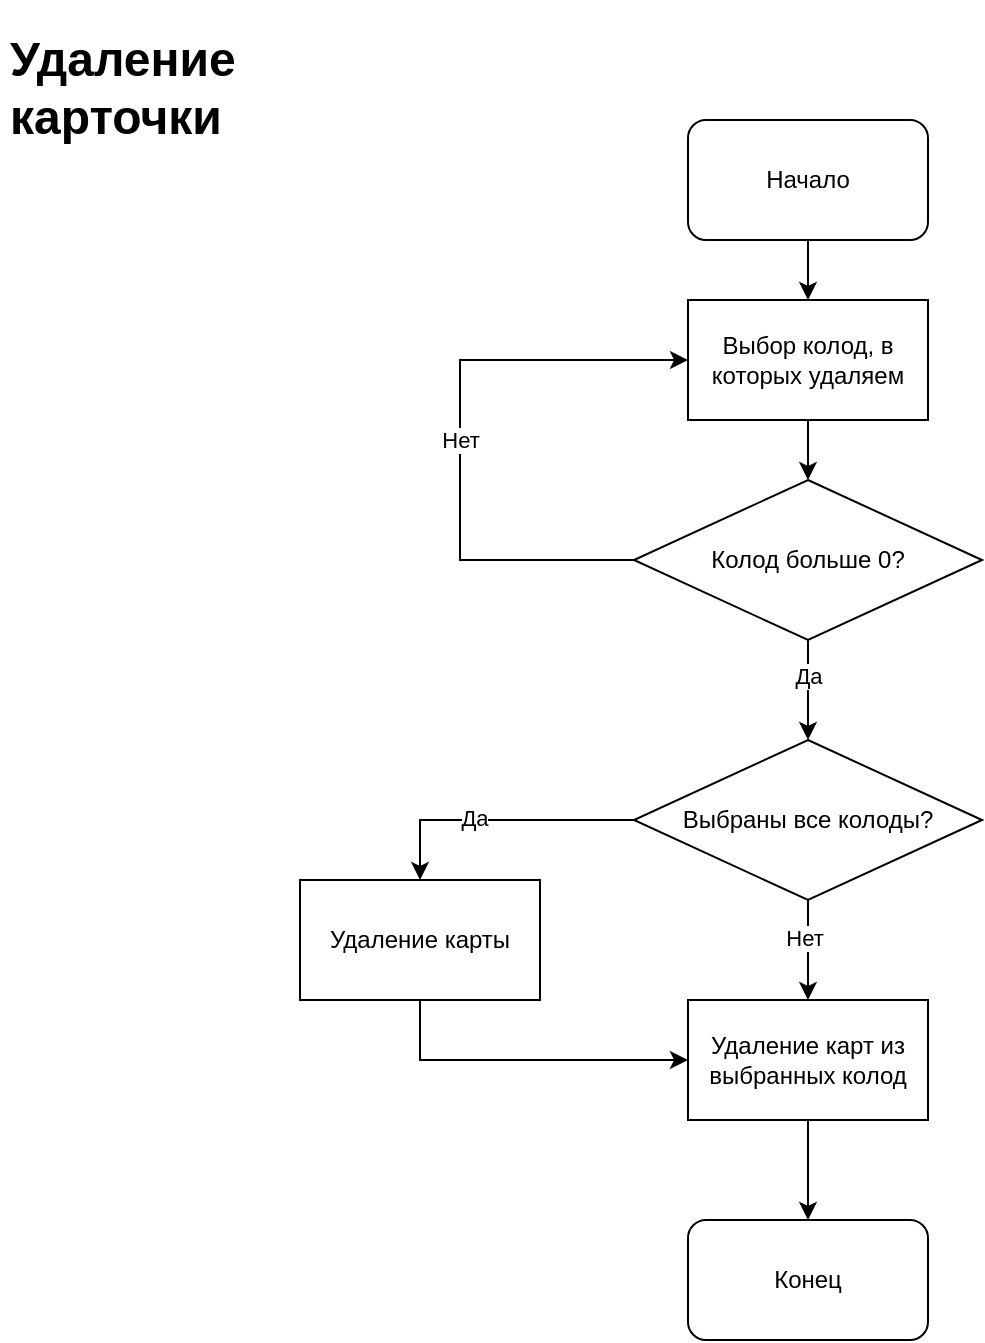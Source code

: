 <mxfile version="13.1.12" type="device"><diagram id="hJ3f60UN2_-WH3bsjKM4" name="Page-1"><mxGraphModel dx="1038" dy="541" grid="1" gridSize="10" guides="1" tooltips="1" connect="1" arrows="1" fold="1" page="1" pageScale="1" pageWidth="827" pageHeight="1169" math="0" shadow="0"><root><mxCell id="0"/><mxCell id="1" parent="0"/><mxCell id="nxx7isMTEQMiNu10f54y-2" value="&lt;h1&gt;Удаление карточки&lt;br&gt;&lt;/h1&gt;" style="text;html=1;strokeColor=none;fillColor=none;spacing=5;spacingTop=-20;whiteSpace=wrap;overflow=hidden;rounded=0;" parent="1" vertex="1"><mxGeometry x="10" y="10" width="190" height="120" as="geometry"/></mxCell><mxCell id="nxx7isMTEQMiNu10f54y-8" style="edgeStyle=orthogonalEdgeStyle;rounded=0;orthogonalLoop=1;jettySize=auto;html=1;exitX=0.5;exitY=1;exitDx=0;exitDy=0;entryX=0.5;entryY=0;entryDx=0;entryDy=0;" parent="1" source="nxx7isMTEQMiNu10f54y-3" edge="1"><mxGeometry relative="1" as="geometry"><mxPoint x="414" y="150" as="targetPoint"/></mxGeometry></mxCell><mxCell id="nxx7isMTEQMiNu10f54y-3" value="Начало" style="rounded=1;whiteSpace=wrap;html=1;" parent="1" vertex="1"><mxGeometry x="354" y="60" width="120" height="60" as="geometry"/></mxCell><mxCell id="nxx7isMTEQMiNu10f54y-23" style="edgeStyle=orthogonalEdgeStyle;rounded=0;orthogonalLoop=1;jettySize=auto;html=1;exitX=0.5;exitY=1;exitDx=0;exitDy=0;entryX=0.5;entryY=0;entryDx=0;entryDy=0;" parent="1" source="nxx7isMTEQMiNu10f54y-21" edge="1"><mxGeometry relative="1" as="geometry"><mxPoint x="414" y="240" as="targetPoint"/></mxGeometry></mxCell><mxCell id="nxx7isMTEQMiNu10f54y-21" value="Выбор колод, в которых удаляем" style="rounded=0;whiteSpace=wrap;html=1;" parent="1" vertex="1"><mxGeometry x="354" y="150" width="120" height="60" as="geometry"/></mxCell><mxCell id="nxx7isMTEQMiNu10f54y-24" value="Конец" style="rounded=1;whiteSpace=wrap;html=1;" parent="1" vertex="1"><mxGeometry x="354" y="610" width="120" height="60" as="geometry"/></mxCell><mxCell id="HzBrdLn95Qio2ahy_iJx-2" style="edgeStyle=orthogonalEdgeStyle;rounded=0;orthogonalLoop=1;jettySize=auto;html=1;exitX=0;exitY=0.5;exitDx=0;exitDy=0;entryX=0;entryY=0.5;entryDx=0;entryDy=0;" parent="1" source="HzBrdLn95Qio2ahy_iJx-1" target="nxx7isMTEQMiNu10f54y-21" edge="1"><mxGeometry relative="1" as="geometry"><Array as="points"><mxPoint x="240" y="280"/><mxPoint x="240" y="180"/></Array></mxGeometry></mxCell><mxCell id="HzBrdLn95Qio2ahy_iJx-3" value="Нет" style="edgeLabel;html=1;align=center;verticalAlign=middle;resizable=0;points=[];" parent="HzBrdLn95Qio2ahy_iJx-2" vertex="1" connectable="0"><mxGeometry x="-0.023" relative="1" as="geometry"><mxPoint as="offset"/></mxGeometry></mxCell><mxCell id="aKdUjDPRgGFuQYH7oTpR-3" style="edgeStyle=orthogonalEdgeStyle;rounded=0;orthogonalLoop=1;jettySize=auto;html=1;exitX=0.5;exitY=1;exitDx=0;exitDy=0;entryX=0.5;entryY=0;entryDx=0;entryDy=0;" edge="1" parent="1" source="HzBrdLn95Qio2ahy_iJx-1" target="aKdUjDPRgGFuQYH7oTpR-2"><mxGeometry relative="1" as="geometry"/></mxCell><mxCell id="aKdUjDPRgGFuQYH7oTpR-4" value="Да" style="edgeLabel;html=1;align=center;verticalAlign=middle;resizable=0;points=[];" vertex="1" connectable="0" parent="aKdUjDPRgGFuQYH7oTpR-3"><mxGeometry x="-0.289" relative="1" as="geometry"><mxPoint as="offset"/></mxGeometry></mxCell><mxCell id="HzBrdLn95Qio2ahy_iJx-1" value="Колод больше 0?" style="rhombus;whiteSpace=wrap;html=1;" parent="1" vertex="1"><mxGeometry x="327" y="240" width="174" height="80" as="geometry"/></mxCell><mxCell id="HzBrdLn95Qio2ahy_iJx-7" style="edgeStyle=orthogonalEdgeStyle;rounded=0;orthogonalLoop=1;jettySize=auto;html=1;exitX=0.5;exitY=1;exitDx=0;exitDy=0;entryX=0.5;entryY=0;entryDx=0;entryDy=0;" parent="1" source="HzBrdLn95Qio2ahy_iJx-6" target="nxx7isMTEQMiNu10f54y-24" edge="1"><mxGeometry relative="1" as="geometry"/></mxCell><mxCell id="HzBrdLn95Qio2ahy_iJx-6" value="Удаление карт из выбранных колод" style="rounded=0;whiteSpace=wrap;html=1;" parent="1" vertex="1"><mxGeometry x="354" y="500" width="120" height="60" as="geometry"/></mxCell><mxCell id="aKdUjDPRgGFuQYH7oTpR-5" style="edgeStyle=orthogonalEdgeStyle;rounded=0;orthogonalLoop=1;jettySize=auto;html=1;exitX=0.5;exitY=1;exitDx=0;exitDy=0;entryX=0.5;entryY=0;entryDx=0;entryDy=0;" edge="1" parent="1" source="aKdUjDPRgGFuQYH7oTpR-2" target="HzBrdLn95Qio2ahy_iJx-6"><mxGeometry relative="1" as="geometry"/></mxCell><mxCell id="aKdUjDPRgGFuQYH7oTpR-6" value="Нет" style="edgeLabel;html=1;align=center;verticalAlign=middle;resizable=0;points=[];" vertex="1" connectable="0" parent="aKdUjDPRgGFuQYH7oTpR-5"><mxGeometry x="-0.27" y="-2" relative="1" as="geometry"><mxPoint as="offset"/></mxGeometry></mxCell><mxCell id="aKdUjDPRgGFuQYH7oTpR-8" style="edgeStyle=orthogonalEdgeStyle;rounded=0;orthogonalLoop=1;jettySize=auto;html=1;exitX=0;exitY=0.5;exitDx=0;exitDy=0;entryX=0.5;entryY=0;entryDx=0;entryDy=0;" edge="1" parent="1" source="aKdUjDPRgGFuQYH7oTpR-2" target="aKdUjDPRgGFuQYH7oTpR-7"><mxGeometry relative="1" as="geometry"/></mxCell><mxCell id="aKdUjDPRgGFuQYH7oTpR-9" value="Да" style="edgeLabel;html=1;align=center;verticalAlign=middle;resizable=0;points=[];" vertex="1" connectable="0" parent="aKdUjDPRgGFuQYH7oTpR-8"><mxGeometry x="0.168" y="-1" relative="1" as="geometry"><mxPoint as="offset"/></mxGeometry></mxCell><mxCell id="aKdUjDPRgGFuQYH7oTpR-2" value="Выбраны все колоды?" style="rhombus;whiteSpace=wrap;html=1;" vertex="1" parent="1"><mxGeometry x="327" y="370" width="174" height="80" as="geometry"/></mxCell><mxCell id="aKdUjDPRgGFuQYH7oTpR-10" style="edgeStyle=orthogonalEdgeStyle;rounded=0;orthogonalLoop=1;jettySize=auto;html=1;exitX=0.5;exitY=1;exitDx=0;exitDy=0;entryX=0;entryY=0.5;entryDx=0;entryDy=0;" edge="1" parent="1" source="aKdUjDPRgGFuQYH7oTpR-7" target="HzBrdLn95Qio2ahy_iJx-6"><mxGeometry relative="1" as="geometry"/></mxCell><mxCell id="aKdUjDPRgGFuQYH7oTpR-7" value="Удаление карты" style="rounded=0;whiteSpace=wrap;html=1;" vertex="1" parent="1"><mxGeometry x="160" y="440" width="120" height="60" as="geometry"/></mxCell></root></mxGraphModel></diagram></mxfile>